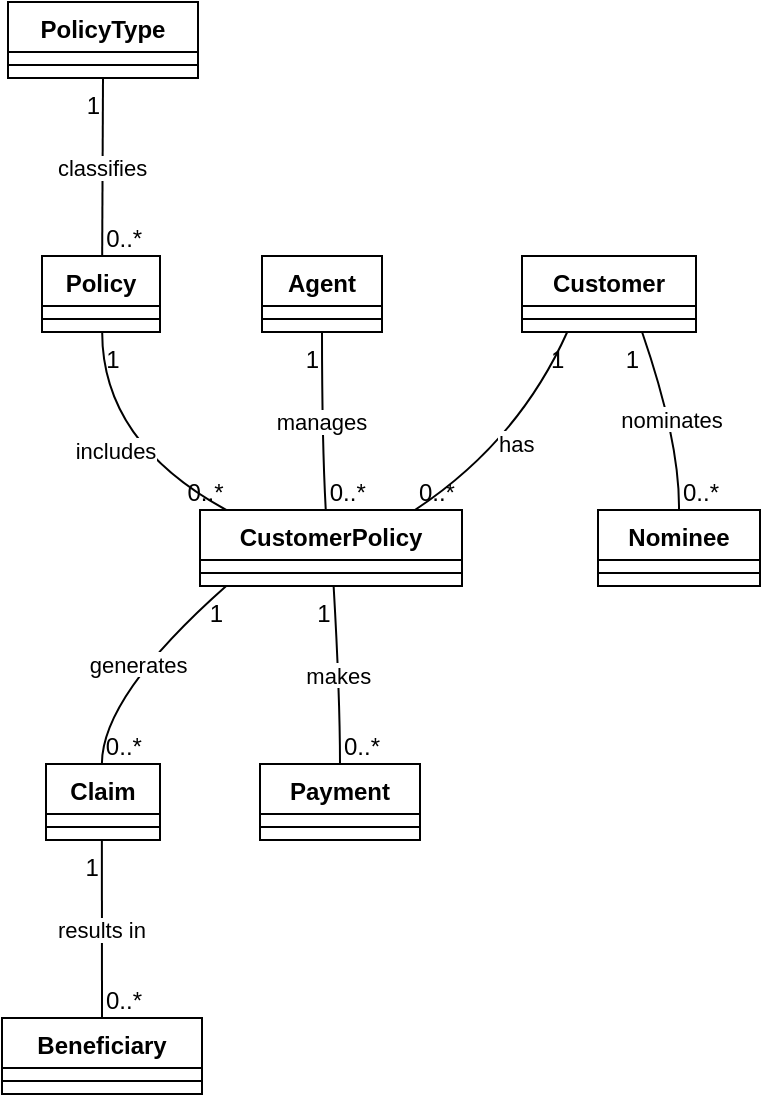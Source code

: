 <mxfile version="25.0.1">
  <diagram name="Page-1" id="Cb4tsu2olb6kgaeD8t_L">
    <mxGraphModel dx="880" dy="434" grid="1" gridSize="10" guides="1" tooltips="1" connect="1" arrows="1" fold="1" page="1" pageScale="1" pageWidth="850" pageHeight="1100" math="0" shadow="0">
      <root>
        <mxCell id="0" />
        <mxCell id="1" parent="0" />
        <mxCell id="BX4N94xT81PrHxbN_wqo-265" value="Customer" style="swimlane;fontStyle=1;align=center;verticalAlign=top;childLayout=stackLayout;horizontal=1;startSize=25;horizontalStack=0;resizeParent=1;resizeParentMax=0;resizeLast=0;collapsible=0;marginBottom=0;" vertex="1" parent="1">
          <mxGeometry x="280" y="907" width="87" height="38" as="geometry" />
        </mxCell>
        <mxCell id="BX4N94xT81PrHxbN_wqo-266" style="line;strokeWidth=1;fillColor=none;align=left;verticalAlign=middle;spacingTop=-1;spacingLeft=3;spacingRight=3;rotatable=0;labelPosition=right;points=[];portConstraint=eastwest;strokeColor=inherit;" vertex="1" parent="BX4N94xT81PrHxbN_wqo-265">
          <mxGeometry y="25" width="87" height="13" as="geometry" />
        </mxCell>
        <mxCell id="BX4N94xT81PrHxbN_wqo-267" value="Agent" style="swimlane;fontStyle=1;align=center;verticalAlign=top;childLayout=stackLayout;horizontal=1;startSize=25;horizontalStack=0;resizeParent=1;resizeParentMax=0;resizeLast=0;collapsible=0;marginBottom=0;" vertex="1" parent="1">
          <mxGeometry x="150" y="907" width="60" height="38" as="geometry" />
        </mxCell>
        <mxCell id="BX4N94xT81PrHxbN_wqo-268" style="line;strokeWidth=1;fillColor=none;align=left;verticalAlign=middle;spacingTop=-1;spacingLeft=3;spacingRight=3;rotatable=0;labelPosition=right;points=[];portConstraint=eastwest;strokeColor=inherit;" vertex="1" parent="BX4N94xT81PrHxbN_wqo-267">
          <mxGeometry y="25" width="60" height="13" as="geometry" />
        </mxCell>
        <mxCell id="BX4N94xT81PrHxbN_wqo-269" value="Policy" style="swimlane;fontStyle=1;align=center;verticalAlign=top;childLayout=stackLayout;horizontal=1;startSize=25;horizontalStack=0;resizeParent=1;resizeParentMax=0;resizeLast=0;collapsible=0;marginBottom=0;" vertex="1" parent="1">
          <mxGeometry x="40" y="907" width="59" height="38" as="geometry" />
        </mxCell>
        <mxCell id="BX4N94xT81PrHxbN_wqo-270" style="line;strokeWidth=1;fillColor=none;align=left;verticalAlign=middle;spacingTop=-1;spacingLeft=3;spacingRight=3;rotatable=0;labelPosition=right;points=[];portConstraint=eastwest;strokeColor=inherit;" vertex="1" parent="BX4N94xT81PrHxbN_wqo-269">
          <mxGeometry y="25" width="59" height="13" as="geometry" />
        </mxCell>
        <mxCell id="BX4N94xT81PrHxbN_wqo-271" value="PolicyType" style="swimlane;fontStyle=1;align=center;verticalAlign=top;childLayout=stackLayout;horizontal=1;startSize=25;horizontalStack=0;resizeParent=1;resizeParentMax=0;resizeLast=0;collapsible=0;marginBottom=0;" vertex="1" parent="1">
          <mxGeometry x="23" y="780" width="95" height="38" as="geometry" />
        </mxCell>
        <mxCell id="BX4N94xT81PrHxbN_wqo-272" style="line;strokeWidth=1;fillColor=none;align=left;verticalAlign=middle;spacingTop=-1;spacingLeft=3;spacingRight=3;rotatable=0;labelPosition=right;points=[];portConstraint=eastwest;strokeColor=inherit;" vertex="1" parent="BX4N94xT81PrHxbN_wqo-271">
          <mxGeometry y="25" width="95" height="13" as="geometry" />
        </mxCell>
        <mxCell id="BX4N94xT81PrHxbN_wqo-273" value="CustomerPolicy" style="swimlane;fontStyle=1;align=center;verticalAlign=top;childLayout=stackLayout;horizontal=1;startSize=25;horizontalStack=0;resizeParent=1;resizeParentMax=0;resizeLast=0;collapsible=0;marginBottom=0;" vertex="1" parent="1">
          <mxGeometry x="119" y="1034" width="131" height="38" as="geometry" />
        </mxCell>
        <mxCell id="BX4N94xT81PrHxbN_wqo-274" style="line;strokeWidth=1;fillColor=none;align=left;verticalAlign=middle;spacingTop=-1;spacingLeft=3;spacingRight=3;rotatable=0;labelPosition=right;points=[];portConstraint=eastwest;strokeColor=inherit;" vertex="1" parent="BX4N94xT81PrHxbN_wqo-273">
          <mxGeometry y="25" width="131" height="13" as="geometry" />
        </mxCell>
        <mxCell id="BX4N94xT81PrHxbN_wqo-275" value="Claim" style="swimlane;fontStyle=1;align=center;verticalAlign=top;childLayout=stackLayout;horizontal=1;startSize=25;horizontalStack=0;resizeParent=1;resizeParentMax=0;resizeLast=0;collapsible=0;marginBottom=0;" vertex="1" parent="1">
          <mxGeometry x="42" y="1161" width="57" height="38" as="geometry" />
        </mxCell>
        <mxCell id="BX4N94xT81PrHxbN_wqo-276" style="line;strokeWidth=1;fillColor=none;align=left;verticalAlign=middle;spacingTop=-1;spacingLeft=3;spacingRight=3;rotatable=0;labelPosition=right;points=[];portConstraint=eastwest;strokeColor=inherit;" vertex="1" parent="BX4N94xT81PrHxbN_wqo-275">
          <mxGeometry y="25" width="57" height="13" as="geometry" />
        </mxCell>
        <mxCell id="BX4N94xT81PrHxbN_wqo-277" value="Payment" style="swimlane;fontStyle=1;align=center;verticalAlign=top;childLayout=stackLayout;horizontal=1;startSize=25;horizontalStack=0;resizeParent=1;resizeParentMax=0;resizeLast=0;collapsible=0;marginBottom=0;" vertex="1" parent="1">
          <mxGeometry x="149" y="1161" width="80" height="38" as="geometry" />
        </mxCell>
        <mxCell id="BX4N94xT81PrHxbN_wqo-278" style="line;strokeWidth=1;fillColor=none;align=left;verticalAlign=middle;spacingTop=-1;spacingLeft=3;spacingRight=3;rotatable=0;labelPosition=right;points=[];portConstraint=eastwest;strokeColor=inherit;" vertex="1" parent="BX4N94xT81PrHxbN_wqo-277">
          <mxGeometry y="25" width="80" height="13" as="geometry" />
        </mxCell>
        <mxCell id="BX4N94xT81PrHxbN_wqo-279" value="Nominee" style="swimlane;fontStyle=1;align=center;verticalAlign=top;childLayout=stackLayout;horizontal=1;startSize=25;horizontalStack=0;resizeParent=1;resizeParentMax=0;resizeLast=0;collapsible=0;marginBottom=0;" vertex="1" parent="1">
          <mxGeometry x="318" y="1034" width="81" height="38" as="geometry" />
        </mxCell>
        <mxCell id="BX4N94xT81PrHxbN_wqo-280" style="line;strokeWidth=1;fillColor=none;align=left;verticalAlign=middle;spacingTop=-1;spacingLeft=3;spacingRight=3;rotatable=0;labelPosition=right;points=[];portConstraint=eastwest;strokeColor=inherit;" vertex="1" parent="BX4N94xT81PrHxbN_wqo-279">
          <mxGeometry y="25" width="81" height="13" as="geometry" />
        </mxCell>
        <mxCell id="BX4N94xT81PrHxbN_wqo-281" value="Beneficiary" style="swimlane;fontStyle=1;align=center;verticalAlign=top;childLayout=stackLayout;horizontal=1;startSize=25;horizontalStack=0;resizeParent=1;resizeParentMax=0;resizeLast=0;collapsible=0;marginBottom=0;" vertex="1" parent="1">
          <mxGeometry x="20" y="1288" width="100" height="38" as="geometry" />
        </mxCell>
        <mxCell id="BX4N94xT81PrHxbN_wqo-282" style="line;strokeWidth=1;fillColor=none;align=left;verticalAlign=middle;spacingTop=-1;spacingLeft=3;spacingRight=3;rotatable=0;labelPosition=right;points=[];portConstraint=eastwest;strokeColor=inherit;" vertex="1" parent="BX4N94xT81PrHxbN_wqo-281">
          <mxGeometry y="25" width="100" height="13" as="geometry" />
        </mxCell>
        <mxCell id="BX4N94xT81PrHxbN_wqo-283" value="has" style="curved=1;startArrow=none;endArrow=none;exitX=0.26;exitY=1;entryX=0.82;entryY=0;rounded=0;" edge="1" parent="1" source="BX4N94xT81PrHxbN_wqo-265" target="BX4N94xT81PrHxbN_wqo-273">
          <mxGeometry relative="1" as="geometry">
            <Array as="points">
              <mxPoint x="278" y="1000" />
            </Array>
          </mxGeometry>
        </mxCell>
        <mxCell id="BX4N94xT81PrHxbN_wqo-284" value="1" style="edgeLabel;resizable=0;labelBackgroundColor=none;fontSize=12;align=right;verticalAlign=top;" vertex="1" parent="BX4N94xT81PrHxbN_wqo-283">
          <mxGeometry x="-1" relative="1" as="geometry" />
        </mxCell>
        <mxCell id="BX4N94xT81PrHxbN_wqo-285" value="0..*" style="edgeLabel;resizable=0;labelBackgroundColor=none;fontSize=12;align=left;verticalAlign=bottom;" vertex="1" parent="BX4N94xT81PrHxbN_wqo-283">
          <mxGeometry x="1" relative="1" as="geometry" />
        </mxCell>
        <mxCell id="BX4N94xT81PrHxbN_wqo-286" value="manages" style="curved=1;startArrow=none;endArrow=none;exitX=0.5;exitY=1;entryX=0.48;entryY=0;rounded=0;" edge="1" parent="1" source="BX4N94xT81PrHxbN_wqo-267" target="BX4N94xT81PrHxbN_wqo-273">
          <mxGeometry relative="1" as="geometry">
            <Array as="points">
              <mxPoint x="180" y="1000" />
            </Array>
          </mxGeometry>
        </mxCell>
        <mxCell id="BX4N94xT81PrHxbN_wqo-287" value="1" style="edgeLabel;resizable=0;labelBackgroundColor=none;fontSize=12;align=right;verticalAlign=top;" vertex="1" parent="BX4N94xT81PrHxbN_wqo-286">
          <mxGeometry x="-1" relative="1" as="geometry" />
        </mxCell>
        <mxCell id="BX4N94xT81PrHxbN_wqo-288" value="0..*" style="edgeLabel;resizable=0;labelBackgroundColor=none;fontSize=12;align=left;verticalAlign=bottom;" vertex="1" parent="BX4N94xT81PrHxbN_wqo-286">
          <mxGeometry x="1" relative="1" as="geometry" />
        </mxCell>
        <mxCell id="BX4N94xT81PrHxbN_wqo-289" value="includes" style="curved=1;startArrow=none;endArrow=none;exitX=0.51;exitY=1;entryX=0.1;entryY=0;rounded=0;" edge="1" parent="1" source="BX4N94xT81PrHxbN_wqo-269" target="BX4N94xT81PrHxbN_wqo-273">
          <mxGeometry relative="1" as="geometry">
            <Array as="points">
              <mxPoint x="70" y="1000" />
            </Array>
          </mxGeometry>
        </mxCell>
        <mxCell id="BX4N94xT81PrHxbN_wqo-290" value="1" style="edgeLabel;resizable=0;labelBackgroundColor=none;fontSize=12;align=left;verticalAlign=top;" vertex="1" parent="BX4N94xT81PrHxbN_wqo-289">
          <mxGeometry x="-1" relative="1" as="geometry" />
        </mxCell>
        <mxCell id="BX4N94xT81PrHxbN_wqo-291" value="0..*" style="edgeLabel;resizable=0;labelBackgroundColor=none;fontSize=12;align=right;verticalAlign=bottom;" vertex="1" parent="BX4N94xT81PrHxbN_wqo-289">
          <mxGeometry x="1" relative="1" as="geometry" />
        </mxCell>
        <mxCell id="BX4N94xT81PrHxbN_wqo-292" value="classifies" style="curved=1;startArrow=none;endArrow=none;exitX=0.5;exitY=1;entryX=0.51;entryY=0;rounded=0;" edge="1" parent="1" source="BX4N94xT81PrHxbN_wqo-271" target="BX4N94xT81PrHxbN_wqo-269">
          <mxGeometry relative="1" as="geometry">
            <Array as="points" />
          </mxGeometry>
        </mxCell>
        <mxCell id="BX4N94xT81PrHxbN_wqo-293" value="1" style="edgeLabel;resizable=0;labelBackgroundColor=none;fontSize=12;align=right;verticalAlign=top;" vertex="1" parent="BX4N94xT81PrHxbN_wqo-292">
          <mxGeometry x="-1" relative="1" as="geometry" />
        </mxCell>
        <mxCell id="BX4N94xT81PrHxbN_wqo-294" value="0..*" style="edgeLabel;resizable=0;labelBackgroundColor=none;fontSize=12;align=left;verticalAlign=bottom;" vertex="1" parent="BX4N94xT81PrHxbN_wqo-292">
          <mxGeometry x="1" relative="1" as="geometry" />
        </mxCell>
        <mxCell id="BX4N94xT81PrHxbN_wqo-295" value="generates" style="curved=1;startArrow=none;endArrow=none;exitX=0.1;exitY=1;entryX=0.49;entryY=0;rounded=0;" edge="1" parent="1" source="BX4N94xT81PrHxbN_wqo-273" target="BX4N94xT81PrHxbN_wqo-275">
          <mxGeometry relative="1" as="geometry">
            <Array as="points">
              <mxPoint x="70" y="1127" />
            </Array>
          </mxGeometry>
        </mxCell>
        <mxCell id="BX4N94xT81PrHxbN_wqo-296" value="1" style="edgeLabel;resizable=0;labelBackgroundColor=none;fontSize=12;align=right;verticalAlign=top;" vertex="1" parent="BX4N94xT81PrHxbN_wqo-295">
          <mxGeometry x="-1" relative="1" as="geometry" />
        </mxCell>
        <mxCell id="BX4N94xT81PrHxbN_wqo-297" value="0..*" style="edgeLabel;resizable=0;labelBackgroundColor=none;fontSize=12;align=left;verticalAlign=bottom;" vertex="1" parent="BX4N94xT81PrHxbN_wqo-295">
          <mxGeometry x="1" relative="1" as="geometry" />
        </mxCell>
        <mxCell id="BX4N94xT81PrHxbN_wqo-298" value="results in" style="curved=1;startArrow=none;endArrow=none;exitX=0.49;exitY=1;entryX=0.5;entryY=0;rounded=0;" edge="1" parent="1" source="BX4N94xT81PrHxbN_wqo-275" target="BX4N94xT81PrHxbN_wqo-281">
          <mxGeometry relative="1" as="geometry">
            <Array as="points" />
          </mxGeometry>
        </mxCell>
        <mxCell id="BX4N94xT81PrHxbN_wqo-299" value="1" style="edgeLabel;resizable=0;labelBackgroundColor=none;fontSize=12;align=right;verticalAlign=top;" vertex="1" parent="BX4N94xT81PrHxbN_wqo-298">
          <mxGeometry x="-1" relative="1" as="geometry" />
        </mxCell>
        <mxCell id="BX4N94xT81PrHxbN_wqo-300" value="0..*" style="edgeLabel;resizable=0;labelBackgroundColor=none;fontSize=12;align=left;verticalAlign=bottom;" vertex="1" parent="BX4N94xT81PrHxbN_wqo-298">
          <mxGeometry x="1" relative="1" as="geometry" />
        </mxCell>
        <mxCell id="BX4N94xT81PrHxbN_wqo-301" value="nominates" style="curved=1;startArrow=none;endArrow=none;exitX=0.69;exitY=1;entryX=0.5;entryY=0;rounded=0;" edge="1" parent="1" source="BX4N94xT81PrHxbN_wqo-265" target="BX4N94xT81PrHxbN_wqo-279">
          <mxGeometry relative="1" as="geometry">
            <Array as="points">
              <mxPoint x="359" y="1000" />
            </Array>
          </mxGeometry>
        </mxCell>
        <mxCell id="BX4N94xT81PrHxbN_wqo-302" value="1" style="edgeLabel;resizable=0;labelBackgroundColor=none;fontSize=12;align=right;verticalAlign=top;" vertex="1" parent="BX4N94xT81PrHxbN_wqo-301">
          <mxGeometry x="-1" relative="1" as="geometry" />
        </mxCell>
        <mxCell id="BX4N94xT81PrHxbN_wqo-303" value="0..*" style="edgeLabel;resizable=0;labelBackgroundColor=none;fontSize=12;align=left;verticalAlign=bottom;" vertex="1" parent="BX4N94xT81PrHxbN_wqo-301">
          <mxGeometry x="1" relative="1" as="geometry" />
        </mxCell>
        <mxCell id="BX4N94xT81PrHxbN_wqo-304" value="makes" style="curved=1;startArrow=none;endArrow=none;exitX=0.51;exitY=1;entryX=0.5;entryY=0;rounded=0;" edge="1" parent="1" source="BX4N94xT81PrHxbN_wqo-273" target="BX4N94xT81PrHxbN_wqo-277">
          <mxGeometry relative="1" as="geometry">
            <Array as="points">
              <mxPoint x="189" y="1127" />
            </Array>
          </mxGeometry>
        </mxCell>
        <mxCell id="BX4N94xT81PrHxbN_wqo-305" value="1" style="edgeLabel;resizable=0;labelBackgroundColor=none;fontSize=12;align=right;verticalAlign=top;" vertex="1" parent="BX4N94xT81PrHxbN_wqo-304">
          <mxGeometry x="-1" relative="1" as="geometry" />
        </mxCell>
        <mxCell id="BX4N94xT81PrHxbN_wqo-306" value="0..*" style="edgeLabel;resizable=0;labelBackgroundColor=none;fontSize=12;align=left;verticalAlign=bottom;" vertex="1" parent="BX4N94xT81PrHxbN_wqo-304">
          <mxGeometry x="1" relative="1" as="geometry" />
        </mxCell>
      </root>
    </mxGraphModel>
  </diagram>
</mxfile>
